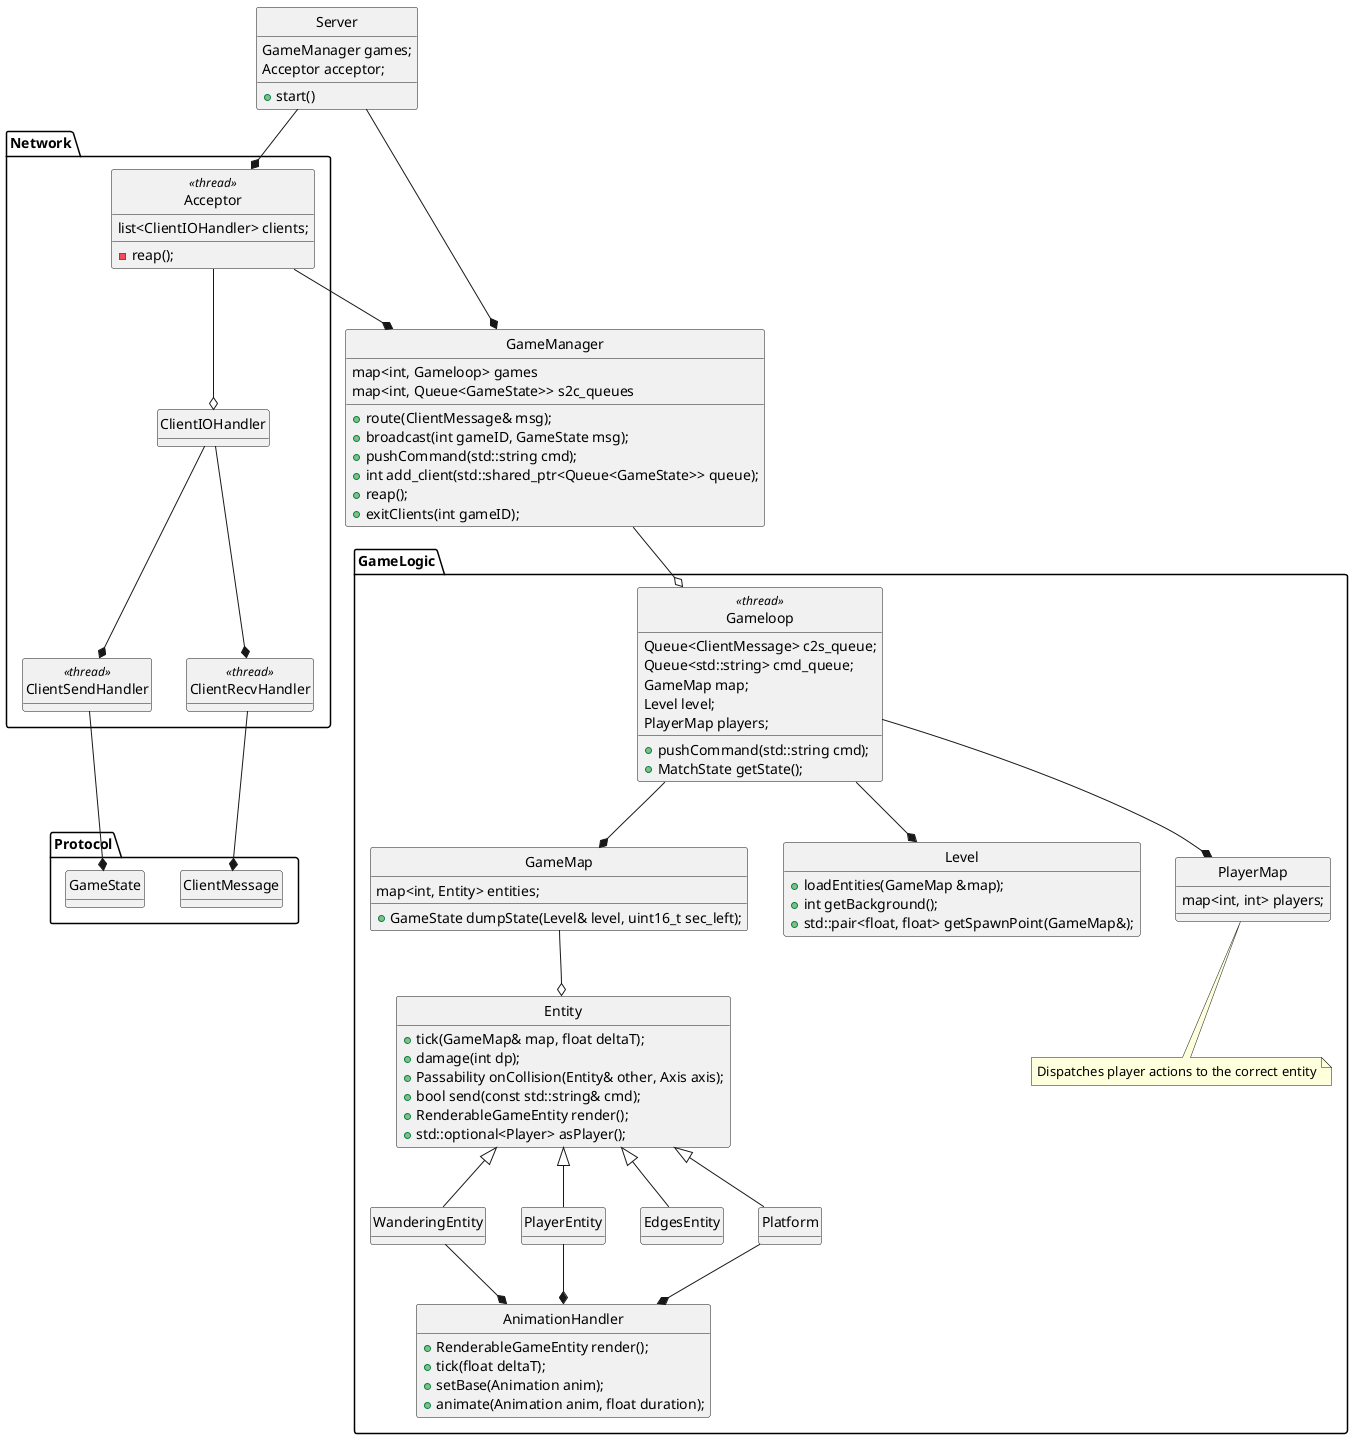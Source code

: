 @startuml Server
hide empty attributes
hide circle

package Protocol {
  class ClientMessage {}
  class GameState {}
}

class Server {
  GameManager games;
  Acceptor acceptor;
  +start()
}
Server --* GameManager
Server --* Network.Acceptor

package Network {
  class Acceptor <<thread>> {
    list<ClientIOHandler> clients;
    -reap();
  }
  Acceptor --* GameManager
  Acceptor --o ClientIOHandler

  class ClientIOHandler {}
  ClientIOHandler --* ClientSendHandler
  ClientIOHandler --* ClientRecvHandler
  class ClientSendHandler <<thread>> {}
  ClientSendHandler --* Protocol.GameState
  class ClientRecvHandler <<thread>> {}
  ClientRecvHandler --* Protocol.ClientMessage
}

class GameManager {
  map<int, Gameloop> games
  map<int, Queue<GameState>> s2c_queues
  +route(ClientMessage& msg);
  +broadcast(int gameID, GameState msg);
  +pushCommand(std::string cmd);
  +int add_client(std::shared_ptr<Queue<GameState>> queue);
  +reap();
  +exitClients(int gameID);
}
GameManager --o GameLogic.Gameloop

package GameLogic {
  class Gameloop <<thread>> {
    Queue<ClientMessage> c2s_queue;
    Queue<std::string> cmd_queue;
    GameMap map;
    Level level;
    PlayerMap players;
    +pushCommand(std::string cmd);
    +MatchState getState();
  }
  Gameloop --* GameMap
  Gameloop --* Level
  Gameloop --* PlayerMap

  class GameMap {
    map<int, Entity> entities;
    +GameState dumpState(Level& level, uint16_t sec_left);
  }
  GameMap --o Entity

  class Level {
    +loadEntities(GameMap &map);
    +int getBackground();
    +std::pair<float, float> getSpawnPoint(GameMap&);
  }

  class PlayerMap {
    map<int, int> players;
  }
  note bottom of PlayerMap: Dispatches player actions to the correct entity

  class Entity {
    +tick(GameMap& map, float deltaT);
    +damage(int dp);
    +Passability onCollision(Entity& other, Axis axis);
    +bool send(const std::string& cmd);
    +RenderableGameEntity render();
    +std::optional<Player> asPlayer();
  }

  class WanderingEntity extends Entity {}
  class PlayerEntity extends Entity {}
  class EdgesEntity extends Entity {}
  class Platform extends Entity {}

  WanderingEntity --* AnimationHandler
  PlayerEntity --* AnimationHandler
  Platform --* AnimationHandler

  class AnimationHandler {
    +RenderableGameEntity render();
    +tick(float deltaT);
    +setBase(Animation anim);
    +animate(Animation anim, float duration);
  }
}

@enduml
